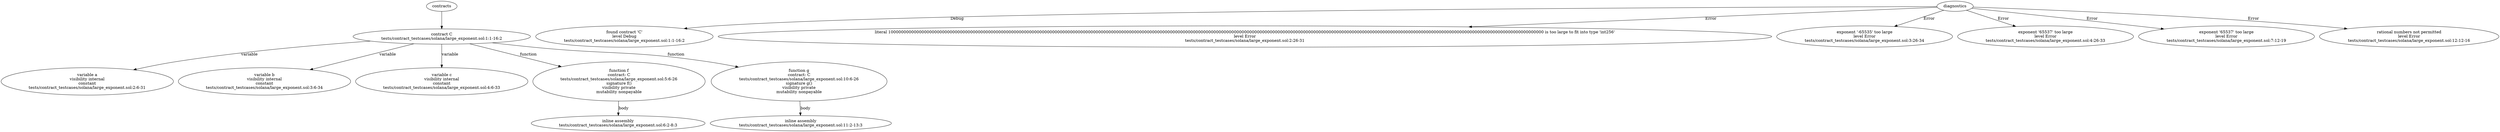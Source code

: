 strict digraph "tests/contract_testcases/solana/large_exponent.sol" {
	contract [label="contract C\ntests/contract_testcases/solana/large_exponent.sol:1:1-16:2"]
	var [label="variable a\nvisibility internal\nconstant\ntests/contract_testcases/solana/large_exponent.sol:2:6-31"]
	var_4 [label="variable b\nvisibility internal\nconstant\ntests/contract_testcases/solana/large_exponent.sol:3:6-34"]
	var_5 [label="variable c\nvisibility internal\nconstant\ntests/contract_testcases/solana/large_exponent.sol:4:6-33"]
	f [label="function f\ncontract: C\ntests/contract_testcases/solana/large_exponent.sol:5:6-26\nsignature f()\nvisibility private\nmutability nonpayable"]
	inline_assembly [label="inline assembly\ntests/contract_testcases/solana/large_exponent.sol:6:2-8:3"]
	g [label="function g\ncontract: C\ntests/contract_testcases/solana/large_exponent.sol:10:6-26\nsignature g()\nvisibility private\nmutability nonpayable"]
	inline_assembly_9 [label="inline assembly\ntests/contract_testcases/solana/large_exponent.sol:11:2-13:3"]
	diagnostic [label="found contract 'C'\nlevel Debug\ntests/contract_testcases/solana/large_exponent.sol:1:1-16:2"]
	diagnostic_12 [label="literal 1000000000000000000000000000000000000000000000000000000000000000000000000000000000000000000000000000000000000000000000000000000000000000000000000000000000000000000000000000000000000000000000000000000000000000000000000000000000000000000000000000000000000000 is too large to fit into type 'int256'\nlevel Error\ntests/contract_testcases/solana/large_exponent.sol:2:26-31"]
	diagnostic_13 [label="exponent '-65535' too large\nlevel Error\ntests/contract_testcases/solana/large_exponent.sol:3:26-34"]
	diagnostic_14 [label="exponent '65537' too large\nlevel Error\ntests/contract_testcases/solana/large_exponent.sol:4:26-33"]
	diagnostic_15 [label="exponent '65537' too large\nlevel Error\ntests/contract_testcases/solana/large_exponent.sol:7:12-19"]
	diagnostic_16 [label="rational numbers not permitted\nlevel Error\ntests/contract_testcases/solana/large_exponent.sol:12:12-16"]
	contracts -> contract
	contract -> var [label="variable"]
	contract -> var_4 [label="variable"]
	contract -> var_5 [label="variable"]
	contract -> f [label="function"]
	f -> inline_assembly [label="body"]
	contract -> g [label="function"]
	g -> inline_assembly_9 [label="body"]
	diagnostics -> diagnostic [label="Debug"]
	diagnostics -> diagnostic_12 [label="Error"]
	diagnostics -> diagnostic_13 [label="Error"]
	diagnostics -> diagnostic_14 [label="Error"]
	diagnostics -> diagnostic_15 [label="Error"]
	diagnostics -> diagnostic_16 [label="Error"]
}
